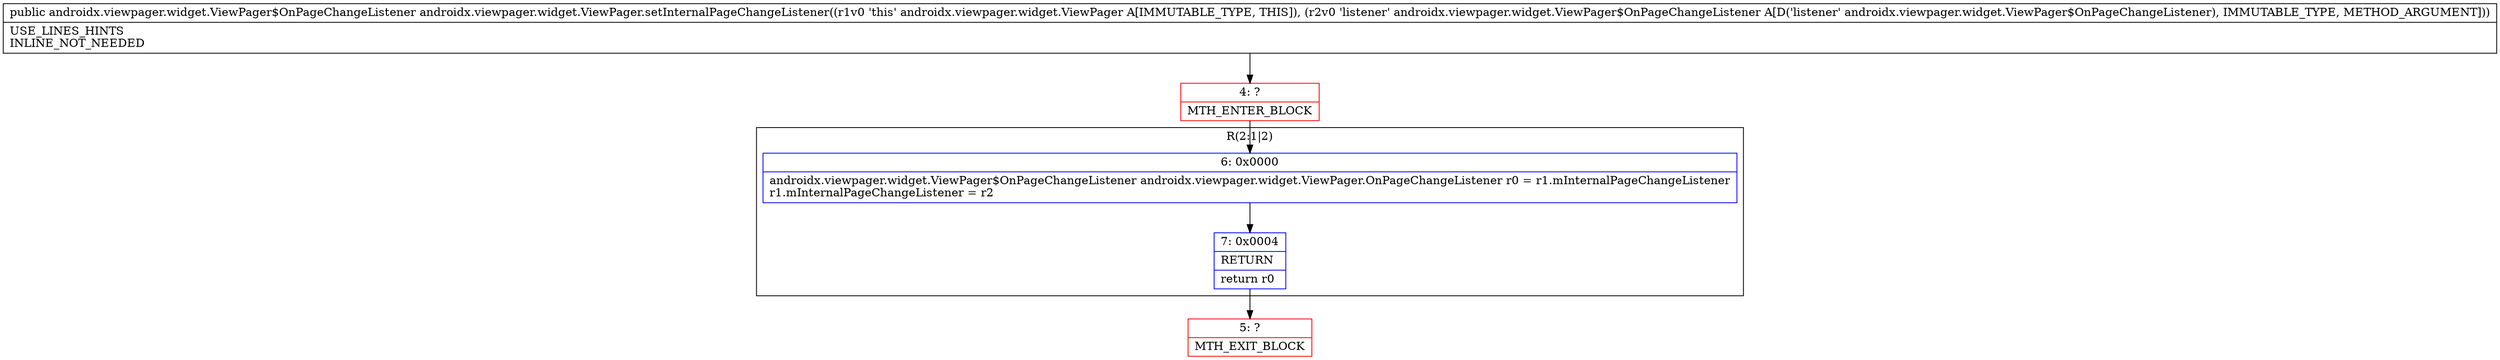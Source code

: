 digraph "CFG forandroidx.viewpager.widget.ViewPager.setInternalPageChangeListener(Landroidx\/viewpager\/widget\/ViewPager$OnPageChangeListener;)Landroidx\/viewpager\/widget\/ViewPager$OnPageChangeListener;" {
subgraph cluster_Region_1661330550 {
label = "R(2:1|2)";
node [shape=record,color=blue];
Node_6 [shape=record,label="{6\:\ 0x0000|androidx.viewpager.widget.ViewPager$OnPageChangeListener androidx.viewpager.widget.ViewPager.OnPageChangeListener r0 = r1.mInternalPageChangeListener\lr1.mInternalPageChangeListener = r2\l}"];
Node_7 [shape=record,label="{7\:\ 0x0004|RETURN\l|return r0\l}"];
}
Node_4 [shape=record,color=red,label="{4\:\ ?|MTH_ENTER_BLOCK\l}"];
Node_5 [shape=record,color=red,label="{5\:\ ?|MTH_EXIT_BLOCK\l}"];
MethodNode[shape=record,label="{public androidx.viewpager.widget.ViewPager$OnPageChangeListener androidx.viewpager.widget.ViewPager.setInternalPageChangeListener((r1v0 'this' androidx.viewpager.widget.ViewPager A[IMMUTABLE_TYPE, THIS]), (r2v0 'listener' androidx.viewpager.widget.ViewPager$OnPageChangeListener A[D('listener' androidx.viewpager.widget.ViewPager$OnPageChangeListener), IMMUTABLE_TYPE, METHOD_ARGUMENT]))  | USE_LINES_HINTS\lINLINE_NOT_NEEDED\l}"];
MethodNode -> Node_4;Node_6 -> Node_7;
Node_7 -> Node_5;
Node_4 -> Node_6;
}

